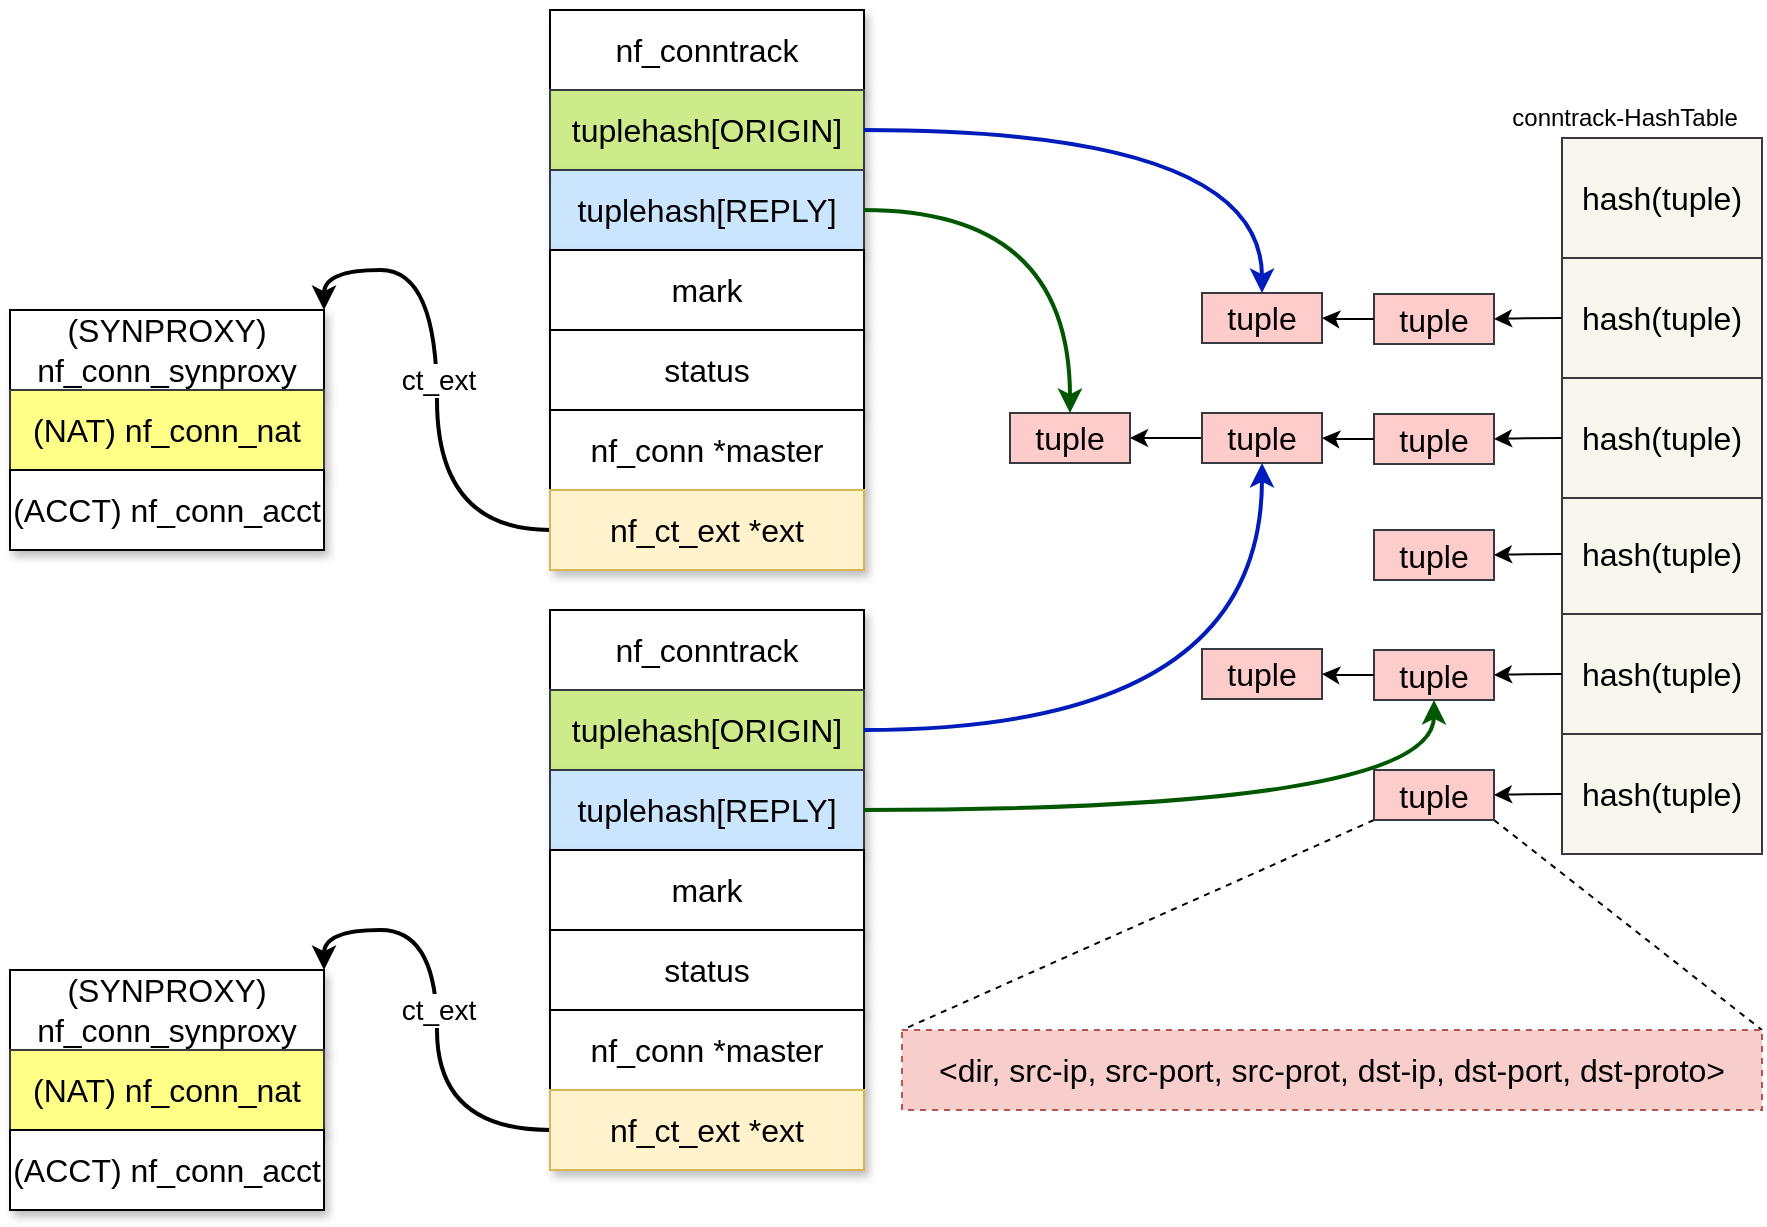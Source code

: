 <mxfile version="13.7.9" type="device"><diagram name="Page-1" id="c7558073-3199-34d8-9f00-42111426c3f3"><mxGraphModel dx="1912" dy="807" grid="1" gridSize="10" guides="1" tooltips="1" connect="1" arrows="1" fold="1" page="1" pageScale="1" pageWidth="826" pageHeight="1169" background="#ffffff" math="0" shadow="0"><root><mxCell id="0"/><mxCell id="1" parent="0"/><mxCell id="xV2tbsb7gQlv12NHtWF--107" value="&lt;font style=&quot;font-size: 14px&quot;&gt;ct_ext&lt;/font&gt;" style="edgeStyle=orthogonalEdgeStyle;curved=1;rounded=0;orthogonalLoop=1;jettySize=auto;html=1;entryX=1;entryY=0;entryDx=0;entryDy=0;exitX=0;exitY=0.5;exitDx=0;exitDy=0;strokeWidth=2;" parent="1" source="xV2tbsb7gQlv12NHtWF--102" target="xV2tbsb7gQlv12NHtWF--103" edge="1"><mxGeometry relative="1" as="geometry"/></mxCell><mxCell id="xV2tbsb7gQlv12NHtWF--108" value="" style="group;sketch=0;shadow=1;glass=0;" parent="1" vertex="1" connectable="0"><mxGeometry x="-50" y="160" width="157" height="120" as="geometry"/></mxCell><mxCell id="xV2tbsb7gQlv12NHtWF--103" value="&lt;font style=&quot;font-size: 16px&quot;&gt;(SYNPROXY) nf_conn_synproxy&lt;/font&gt;" style="rounded=0;whiteSpace=wrap;html=1;sketch=0;shadow=1;glass=0;" parent="xV2tbsb7gQlv12NHtWF--108" vertex="1"><mxGeometry width="157" height="40" as="geometry"/></mxCell><mxCell id="xV2tbsb7gQlv12NHtWF--104" value="&lt;font style=&quot;font-size: 16px&quot;&gt;(NAT) nf_conn_nat&lt;/font&gt;" style="rounded=0;whiteSpace=wrap;html=1;fillColor=#ffff88;strokeColor=#36393d;sketch=0;shadow=1;glass=0;" parent="xV2tbsb7gQlv12NHtWF--108" vertex="1"><mxGeometry y="40" width="157" height="40" as="geometry"/></mxCell><mxCell id="xV2tbsb7gQlv12NHtWF--105" value="&lt;span style=&quot;font-size: 16px&quot;&gt;(ACCT) nf_conn_acct&lt;/span&gt;" style="rounded=0;whiteSpace=wrap;html=1;sketch=0;shadow=1;glass=0;" parent="xV2tbsb7gQlv12NHtWF--108" vertex="1"><mxGeometry y="80" width="157" height="40" as="geometry"/></mxCell><mxCell id="xV2tbsb7gQlv12NHtWF--109" value="" style="group;shadow=1;" parent="1" vertex="1" connectable="0"><mxGeometry x="220" y="10" width="157" height="280" as="geometry"/></mxCell><mxCell id="xV2tbsb7gQlv12NHtWF--96" value="nf_conntrack" style="rounded=0;whiteSpace=wrap;html=1;fontSize=16;shadow=1;" parent="xV2tbsb7gQlv12NHtWF--109" vertex="1"><mxGeometry width="157" height="40" as="geometry"/></mxCell><mxCell id="xV2tbsb7gQlv12NHtWF--97" value="&lt;font style=&quot;font-size: 16px&quot;&gt;tuplehash[ORIGIN]&lt;/font&gt;" style="rounded=0;whiteSpace=wrap;html=1;fillColor=#cdeb8b;strokeColor=#36393d;shadow=1;" parent="xV2tbsb7gQlv12NHtWF--109" vertex="1"><mxGeometry y="40" width="157" height="40" as="geometry"/></mxCell><mxCell id="xV2tbsb7gQlv12NHtWF--98" value="&lt;font style=&quot;font-size: 16px&quot;&gt;tuplehash[REPLY]&lt;/font&gt;" style="rounded=0;whiteSpace=wrap;html=1;fillColor=#cce5ff;strokeColor=#36393d;shadow=1;" parent="xV2tbsb7gQlv12NHtWF--109" vertex="1"><mxGeometry y="80" width="157" height="40" as="geometry"/></mxCell><mxCell id="xV2tbsb7gQlv12NHtWF--99" value="&lt;font style=&quot;font-size: 16px&quot;&gt;mark&lt;/font&gt;" style="rounded=0;whiteSpace=wrap;html=1;shadow=1;" parent="xV2tbsb7gQlv12NHtWF--109" vertex="1"><mxGeometry y="120" width="157" height="40" as="geometry"/></mxCell><mxCell id="xV2tbsb7gQlv12NHtWF--100" value="&lt;font style=&quot;font-size: 16px&quot;&gt;status&lt;/font&gt;" style="rounded=0;whiteSpace=wrap;html=1;shadow=1;" parent="xV2tbsb7gQlv12NHtWF--109" vertex="1"><mxGeometry y="160" width="157" height="40" as="geometry"/></mxCell><mxCell id="xV2tbsb7gQlv12NHtWF--101" value="&lt;font style=&quot;font-size: 16px&quot;&gt;nf_conn *master&lt;/font&gt;" style="rounded=0;whiteSpace=wrap;html=1;shadow=1;" parent="xV2tbsb7gQlv12NHtWF--109" vertex="1"><mxGeometry y="200" width="157" height="40" as="geometry"/></mxCell><mxCell id="xV2tbsb7gQlv12NHtWF--102" value="&lt;font style=&quot;font-size: 16px&quot;&gt;nf_ct_ext *ext&lt;/font&gt;" style="rounded=0;whiteSpace=wrap;html=1;shadow=1;fillColor=#fff2cc;strokeColor=#d6b656;" parent="xV2tbsb7gQlv12NHtWF--109" vertex="1"><mxGeometry y="240" width="157" height="40" as="geometry"/></mxCell><mxCell id="xV2tbsb7gQlv12NHtWF--168" style="edgeStyle=orthogonalEdgeStyle;curved=1;rounded=0;orthogonalLoop=1;jettySize=auto;html=1;exitX=1;exitY=0.5;exitDx=0;exitDy=0;entryX=0.5;entryY=0;entryDx=0;entryDy=0;fillColor=#0050ef;strokeColor=#001DBC;strokeWidth=2;" parent="1" source="xV2tbsb7gQlv12NHtWF--97" target="xV2tbsb7gQlv12NHtWF--123" edge="1"><mxGeometry relative="1" as="geometry"/></mxCell><mxCell id="xV2tbsb7gQlv12NHtWF--183" value="tuple" style="rounded=0;whiteSpace=wrap;html=1;fontSize=16;fillColor=#ffcccc;strokeColor=#36393d;" parent="1" vertex="1"><mxGeometry x="450" y="211.5" width="60" height="25" as="geometry"/></mxCell><mxCell id="xV2tbsb7gQlv12NHtWF--184" value="" style="edgeStyle=orthogonalEdgeStyle;curved=1;rounded=0;orthogonalLoop=1;jettySize=auto;html=1;" parent="1" source="xV2tbsb7gQlv12NHtWF--175" target="xV2tbsb7gQlv12NHtWF--183" edge="1"><mxGeometry relative="1" as="geometry"/></mxCell><mxCell id="xV2tbsb7gQlv12NHtWF--191" style="edgeStyle=orthogonalEdgeStyle;curved=1;rounded=0;orthogonalLoop=1;jettySize=auto;html=1;exitX=1;exitY=0.5;exitDx=0;exitDy=0;entryX=0.5;entryY=0;entryDx=0;entryDy=0;fillColor=#008a00;strokeColor=#005700;strokeWidth=2;" parent="1" source="xV2tbsb7gQlv12NHtWF--98" target="xV2tbsb7gQlv12NHtWF--183" edge="1"><mxGeometry relative="1" as="geometry"/></mxCell><mxCell id="xV2tbsb7gQlv12NHtWF--206" value="&lt;font style=&quot;font-size: 14px&quot;&gt;ct_ext&lt;/font&gt;" style="edgeStyle=orthogonalEdgeStyle;curved=1;rounded=0;orthogonalLoop=1;jettySize=auto;html=1;entryX=1;entryY=0;entryDx=0;entryDy=0;exitX=0;exitY=0.5;exitDx=0;exitDy=0;strokeWidth=2;" parent="1" source="xV2tbsb7gQlv12NHtWF--218" target="xV2tbsb7gQlv12NHtWF--208" edge="1"><mxGeometry relative="1" as="geometry"/></mxCell><mxCell id="xV2tbsb7gQlv12NHtWF--207" value="" style="group;sketch=0;shadow=1;glass=0;" parent="1" vertex="1" connectable="0"><mxGeometry x="-50" y="490" width="157" height="120" as="geometry"/></mxCell><mxCell id="xV2tbsb7gQlv12NHtWF--208" value="&lt;font style=&quot;font-size: 16px&quot;&gt;(SYNPROXY) nf_conn_synproxy&lt;/font&gt;" style="rounded=0;whiteSpace=wrap;html=1;sketch=0;shadow=1;glass=0;" parent="xV2tbsb7gQlv12NHtWF--207" vertex="1"><mxGeometry width="157" height="40" as="geometry"/></mxCell><mxCell id="xV2tbsb7gQlv12NHtWF--209" value="&lt;font style=&quot;font-size: 16px&quot;&gt;(NAT) nf_conn_nat&lt;/font&gt;" style="rounded=0;whiteSpace=wrap;html=1;fillColor=#ffff88;strokeColor=#36393d;sketch=0;shadow=1;glass=0;" parent="xV2tbsb7gQlv12NHtWF--207" vertex="1"><mxGeometry y="40" width="157" height="40" as="geometry"/></mxCell><mxCell id="xV2tbsb7gQlv12NHtWF--210" value="&lt;span style=&quot;font-size: 16px&quot;&gt;(ACCT) nf_conn_acct&lt;/span&gt;" style="rounded=0;whiteSpace=wrap;html=1;sketch=0;shadow=1;glass=0;" parent="xV2tbsb7gQlv12NHtWF--207" vertex="1"><mxGeometry y="80" width="157" height="40" as="geometry"/></mxCell><mxCell id="xV2tbsb7gQlv12NHtWF--211" value="" style="group;shadow=1;" parent="1" vertex="1" connectable="0"><mxGeometry x="220" y="310" width="157" height="280" as="geometry"/></mxCell><mxCell id="xV2tbsb7gQlv12NHtWF--212" value="nf_conntrack" style="rounded=0;whiteSpace=wrap;html=1;fontSize=16;shadow=1;" parent="xV2tbsb7gQlv12NHtWF--211" vertex="1"><mxGeometry width="157" height="40" as="geometry"/></mxCell><mxCell id="xV2tbsb7gQlv12NHtWF--213" value="&lt;font style=&quot;font-size: 16px&quot;&gt;tuplehash[ORIGIN]&lt;/font&gt;" style="rounded=0;whiteSpace=wrap;html=1;fillColor=#cdeb8b;strokeColor=#36393d;shadow=1;" parent="xV2tbsb7gQlv12NHtWF--211" vertex="1"><mxGeometry y="40" width="157" height="40" as="geometry"/></mxCell><mxCell id="xV2tbsb7gQlv12NHtWF--214" value="&lt;font style=&quot;font-size: 16px&quot;&gt;tuplehash[REPLY]&lt;/font&gt;" style="rounded=0;whiteSpace=wrap;html=1;fillColor=#cce5ff;strokeColor=#36393d;shadow=1;" parent="xV2tbsb7gQlv12NHtWF--211" vertex="1"><mxGeometry y="80" width="157" height="40" as="geometry"/></mxCell><mxCell id="xV2tbsb7gQlv12NHtWF--215" value="&lt;font style=&quot;font-size: 16px&quot;&gt;mark&lt;/font&gt;" style="rounded=0;whiteSpace=wrap;html=1;shadow=1;" parent="xV2tbsb7gQlv12NHtWF--211" vertex="1"><mxGeometry y="120" width="157" height="40" as="geometry"/></mxCell><mxCell id="xV2tbsb7gQlv12NHtWF--216" value="&lt;font style=&quot;font-size: 16px&quot;&gt;status&lt;/font&gt;" style="rounded=0;whiteSpace=wrap;html=1;shadow=1;" parent="xV2tbsb7gQlv12NHtWF--211" vertex="1"><mxGeometry y="160" width="157" height="40" as="geometry"/></mxCell><mxCell id="xV2tbsb7gQlv12NHtWF--217" value="&lt;font style=&quot;font-size: 16px&quot;&gt;nf_conn *master&lt;/font&gt;" style="rounded=0;whiteSpace=wrap;html=1;shadow=1;" parent="xV2tbsb7gQlv12NHtWF--211" vertex="1"><mxGeometry y="200" width="157" height="40" as="geometry"/></mxCell><mxCell id="xV2tbsb7gQlv12NHtWF--218" value="&lt;font style=&quot;font-size: 16px&quot;&gt;nf_ct_ext *ext&lt;/font&gt;" style="rounded=0;whiteSpace=wrap;html=1;shadow=1;fillColor=#fff2cc;strokeColor=#d6b656;" parent="xV2tbsb7gQlv12NHtWF--211" vertex="1"><mxGeometry y="240" width="157" height="40" as="geometry"/></mxCell><mxCell id="xV2tbsb7gQlv12NHtWF--219" style="edgeStyle=orthogonalEdgeStyle;curved=1;rounded=0;orthogonalLoop=1;jettySize=auto;html=1;exitX=1;exitY=0.5;exitDx=0;exitDy=0;entryX=0.5;entryY=1;entryDx=0;entryDy=0;fillColor=#0050ef;strokeColor=#001DBC;strokeWidth=2;" parent="1" source="xV2tbsb7gQlv12NHtWF--213" target="xV2tbsb7gQlv12NHtWF--175" edge="1"><mxGeometry relative="1" as="geometry"><mxPoint x="403" y="405" as="sourcePoint"/></mxGeometry></mxCell><mxCell id="xV2tbsb7gQlv12NHtWF--221" style="edgeStyle=orthogonalEdgeStyle;curved=1;rounded=0;orthogonalLoop=1;jettySize=auto;html=1;exitX=1;exitY=0.5;exitDx=0;exitDy=0;entryX=0.5;entryY=1;entryDx=0;entryDy=0;fillColor=#008a00;strokeColor=#005700;strokeWidth=2;" parent="1" source="xV2tbsb7gQlv12NHtWF--214" target="xV2tbsb7gQlv12NHtWF--187" edge="1"><mxGeometry relative="1" as="geometry"><mxPoint x="660" y="405" as="targetPoint"/></mxGeometry></mxCell><mxCell id="xV2tbsb7gQlv12NHtWF--222" value="hash(tuple)" style="rounded=0;whiteSpace=wrap;html=1;fontSize=16;fillColor=#f9f7ed;strokeColor=#36393d;comic=0;backgroundOutline=0;sketch=0;" parent="1" vertex="1"><mxGeometry x="726" y="372" width="100" height="60" as="geometry"/></mxCell><mxCell id="xV2tbsb7gQlv12NHtWF--229" style="edgeStyle=none;rounded=0;orthogonalLoop=1;jettySize=auto;html=1;exitX=0;exitY=1;exitDx=0;exitDy=0;entryX=0;entryY=0;entryDx=0;entryDy=0;endArrow=none;endFill=0;dashed=1;" parent="1" source="xV2tbsb7gQlv12NHtWF--223" target="xV2tbsb7gQlv12NHtWF--228" edge="1"><mxGeometry relative="1" as="geometry"/></mxCell><mxCell id="xV2tbsb7gQlv12NHtWF--230" style="edgeStyle=none;rounded=0;orthogonalLoop=1;jettySize=auto;html=1;exitX=1;exitY=1;exitDx=0;exitDy=0;entryX=1;entryY=0;entryDx=0;entryDy=0;endArrow=none;endFill=0;dashed=1;" parent="1" source="xV2tbsb7gQlv12NHtWF--223" target="xV2tbsb7gQlv12NHtWF--228" edge="1"><mxGeometry relative="1" as="geometry"/></mxCell><mxCell id="xV2tbsb7gQlv12NHtWF--223" value="tuple" style="rounded=0;whiteSpace=wrap;html=1;fontSize=16;fillColor=#ffcccc;strokeColor=#36393d;" parent="1" vertex="1"><mxGeometry x="632" y="390" width="60" height="25" as="geometry"/></mxCell><mxCell id="xV2tbsb7gQlv12NHtWF--224" value="" style="edgeStyle=orthogonalEdgeStyle;curved=1;rounded=0;orthogonalLoop=1;jettySize=auto;html=1;comic=0;backgroundOutline=0;sketch=0;" parent="1" source="xV2tbsb7gQlv12NHtWF--222" target="xV2tbsb7gQlv12NHtWF--223" edge="1"><mxGeometry relative="1" as="geometry"/></mxCell><mxCell id="xV2tbsb7gQlv12NHtWF--178" value="hash(tuple)" style="rounded=0;whiteSpace=wrap;html=1;fontSize=16;fillColor=#f9f7ed;strokeColor=#36393d;comic=0;backgroundOutline=0;sketch=0;" parent="1" vertex="1"><mxGeometry x="726" y="252" width="100" height="60" as="geometry"/></mxCell><mxCell id="xV2tbsb7gQlv12NHtWF--179" value="tuple" style="rounded=0;whiteSpace=wrap;html=1;fontSize=16;fillColor=#ffcccc;strokeColor=#36393d;" parent="1" vertex="1"><mxGeometry x="632" y="270" width="60" height="25" as="geometry"/></mxCell><mxCell id="xV2tbsb7gQlv12NHtWF--180" value="" style="edgeStyle=orthogonalEdgeStyle;curved=1;rounded=0;orthogonalLoop=1;jettySize=auto;html=1;comic=0;backgroundOutline=0;sketch=0;" parent="1" source="xV2tbsb7gQlv12NHtWF--178" target="xV2tbsb7gQlv12NHtWF--179" edge="1"><mxGeometry x="546" y="252" as="geometry"/></mxCell><mxCell id="xV2tbsb7gQlv12NHtWF--226" value="hash(tuple)" style="rounded=0;whiteSpace=wrap;html=1;fontSize=16;fillColor=#f9f7ed;strokeColor=#36393d;comic=0;backgroundOutline=0;sketch=0;" parent="1" vertex="1"><mxGeometry x="726" y="74" width="100" height="60" as="geometry"/></mxCell><mxCell id="xV2tbsb7gQlv12NHtWF--227" value="conntrack-HashTable" style="text;html=1;align=center;verticalAlign=middle;resizable=0;points=[];autosize=1;comic=0;backgroundOutline=0;sketch=0;" parent="1" vertex="1"><mxGeometry x="692" y="54" width="130" height="20" as="geometry"/></mxCell><mxCell id="xV2tbsb7gQlv12NHtWF--228" value="&amp;lt;dir, src-ip, src-port, src-prot, dst-ip, dst-port, dst-proto&amp;gt;" style="rounded=0;whiteSpace=wrap;html=1;fontSize=16;fillColor=#f8cecc;strokeColor=#b85450;dashed=1;" parent="1" vertex="1"><mxGeometry x="396" y="520" width="430" height="40" as="geometry"/></mxCell><mxCell id="xV2tbsb7gQlv12NHtWF--110" value="hash(tuple)" style="rounded=0;whiteSpace=wrap;html=1;fontSize=16;fillColor=#f9f7ed;strokeColor=#36393d;comic=0;backgroundOutline=0;sketch=0;" parent="1" vertex="1"><mxGeometry x="726" y="134" width="100" height="60" as="geometry"/></mxCell><mxCell id="xV2tbsb7gQlv12NHtWF--116" value="tuple" style="rounded=0;whiteSpace=wrap;html=1;fontSize=16;fillColor=#ffcccc;strokeColor=#36393d;" parent="1" vertex="1"><mxGeometry x="632" y="152" width="60" height="25" as="geometry"/></mxCell><mxCell id="xV2tbsb7gQlv12NHtWF--117" value="" style="edgeStyle=orthogonalEdgeStyle;curved=1;rounded=0;orthogonalLoop=1;jettySize=auto;html=1;comic=0;backgroundOutline=0;sketch=0;" parent="1" source="xV2tbsb7gQlv12NHtWF--110" target="xV2tbsb7gQlv12NHtWF--116" edge="1"><mxGeometry x="546" y="134" as="geometry"/></mxCell><mxCell id="xV2tbsb7gQlv12NHtWF--123" value="tuple" style="rounded=0;whiteSpace=wrap;html=1;fontSize=16;fillColor=#ffcccc;strokeColor=#36393d;" parent="1" vertex="1"><mxGeometry x="546" y="151.5" width="60" height="25" as="geometry"/></mxCell><mxCell id="xV2tbsb7gQlv12NHtWF--124" value="" style="edgeStyle=orthogonalEdgeStyle;curved=1;rounded=0;orthogonalLoop=1;jettySize=auto;html=1;" parent="1" source="xV2tbsb7gQlv12NHtWF--116" target="xV2tbsb7gQlv12NHtWF--123" edge="1"><mxGeometry x="546" y="134" as="geometry"/></mxCell><mxCell id="xV2tbsb7gQlv12NHtWF--172" value="hash(tuple)" style="rounded=0;whiteSpace=wrap;html=1;fontSize=16;fillColor=#f9f7ed;strokeColor=#36393d;comic=0;backgroundOutline=0;sketch=0;" parent="1" vertex="1"><mxGeometry x="726" y="194" width="100" height="60" as="geometry"/></mxCell><mxCell id="xV2tbsb7gQlv12NHtWF--173" value="tuple" style="rounded=0;whiteSpace=wrap;html=1;fontSize=16;fillColor=#ffcccc;strokeColor=#36393d;" parent="1" vertex="1"><mxGeometry x="632" y="212" width="60" height="25" as="geometry"/></mxCell><mxCell id="xV2tbsb7gQlv12NHtWF--174" value="" style="edgeStyle=orthogonalEdgeStyle;curved=1;rounded=0;orthogonalLoop=1;jettySize=auto;html=1;comic=0;backgroundOutline=0;sketch=0;" parent="1" source="xV2tbsb7gQlv12NHtWF--172" target="xV2tbsb7gQlv12NHtWF--173" edge="1"><mxGeometry x="546" y="194" as="geometry"/></mxCell><mxCell id="xV2tbsb7gQlv12NHtWF--175" value="tuple" style="rounded=0;whiteSpace=wrap;html=1;fontSize=16;fillColor=#ffcccc;strokeColor=#36393d;" parent="1" vertex="1"><mxGeometry x="546" y="211.5" width="60" height="25" as="geometry"/></mxCell><mxCell id="xV2tbsb7gQlv12NHtWF--176" value="" style="edgeStyle=orthogonalEdgeStyle;curved=1;rounded=0;orthogonalLoop=1;jettySize=auto;html=1;" parent="1" source="xV2tbsb7gQlv12NHtWF--173" target="xV2tbsb7gQlv12NHtWF--175" edge="1"><mxGeometry x="546" y="194" as="geometry"/></mxCell><mxCell id="xV2tbsb7gQlv12NHtWF--186" value="hash(tuple)" style="rounded=0;whiteSpace=wrap;html=1;fontSize=16;fillColor=#f9f7ed;strokeColor=#36393d;comic=0;backgroundOutline=0;sketch=0;" parent="1" vertex="1"><mxGeometry x="726" y="312" width="100" height="60" as="geometry"/></mxCell><mxCell id="xV2tbsb7gQlv12NHtWF--187" value="tuple" style="rounded=0;whiteSpace=wrap;html=1;fontSize=16;fillColor=#ffcccc;strokeColor=#36393d;" parent="1" vertex="1"><mxGeometry x="632" y="330" width="60" height="25" as="geometry"/></mxCell><mxCell id="xV2tbsb7gQlv12NHtWF--188" value="" style="edgeStyle=orthogonalEdgeStyle;curved=1;rounded=0;orthogonalLoop=1;jettySize=auto;html=1;comic=0;backgroundOutline=0;sketch=0;" parent="1" source="xV2tbsb7gQlv12NHtWF--186" target="xV2tbsb7gQlv12NHtWF--187" edge="1"><mxGeometry x="546" y="312" as="geometry"/></mxCell><mxCell id="xV2tbsb7gQlv12NHtWF--189" value="tuple" style="rounded=0;whiteSpace=wrap;html=1;fontSize=16;fillColor=#ffcccc;strokeColor=#36393d;" parent="1" vertex="1"><mxGeometry x="546" y="329.5" width="60" height="25" as="geometry"/></mxCell><mxCell id="xV2tbsb7gQlv12NHtWF--190" value="" style="edgeStyle=orthogonalEdgeStyle;curved=1;rounded=0;orthogonalLoop=1;jettySize=auto;html=1;" parent="1" source="xV2tbsb7gQlv12NHtWF--187" target="xV2tbsb7gQlv12NHtWF--189" edge="1"><mxGeometry x="546" y="312" as="geometry"/></mxCell></root></mxGraphModel></diagram></mxfile>